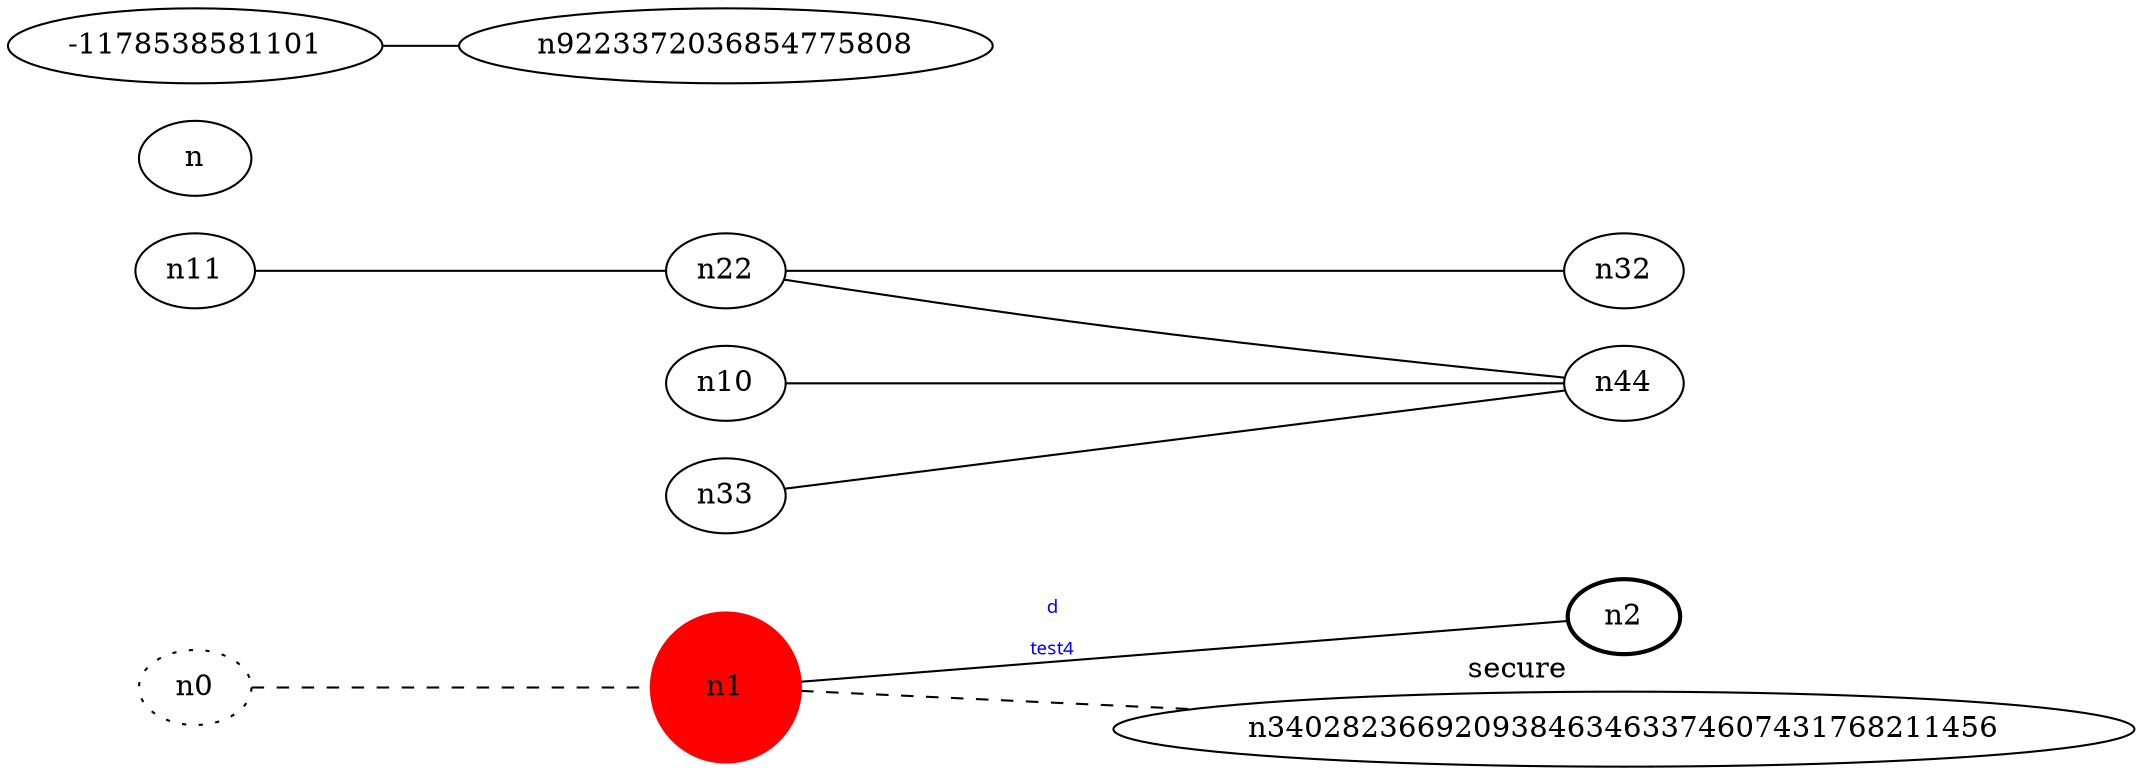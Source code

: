 graph test4 {
	rankdir=LR;
	fontcolor=blue; /* c0; c1; c0 -- c1 */
	n0 [style=dotted, fillcolor="#123456"]; // c2; c94305567511064; c2 -- c3
	n1 [height=1, width=1, color=red, style=filled];
	n2 [style=bold, xlabel="secure"];
	n0 -- n1 -- n340282366920938463463374607431768211456[style=dashed];
	n1 -- n2 [fontname="comic sans", label="d\n\l\G", fontcolor=blue, fontsize=9];
	n11 -- n22;
	n-1178538581101 -- n9223372036854775808;
	n10 -- n44;
	n22 -- n32;
	n22 -- n44;
	n33 -- n44;
}

